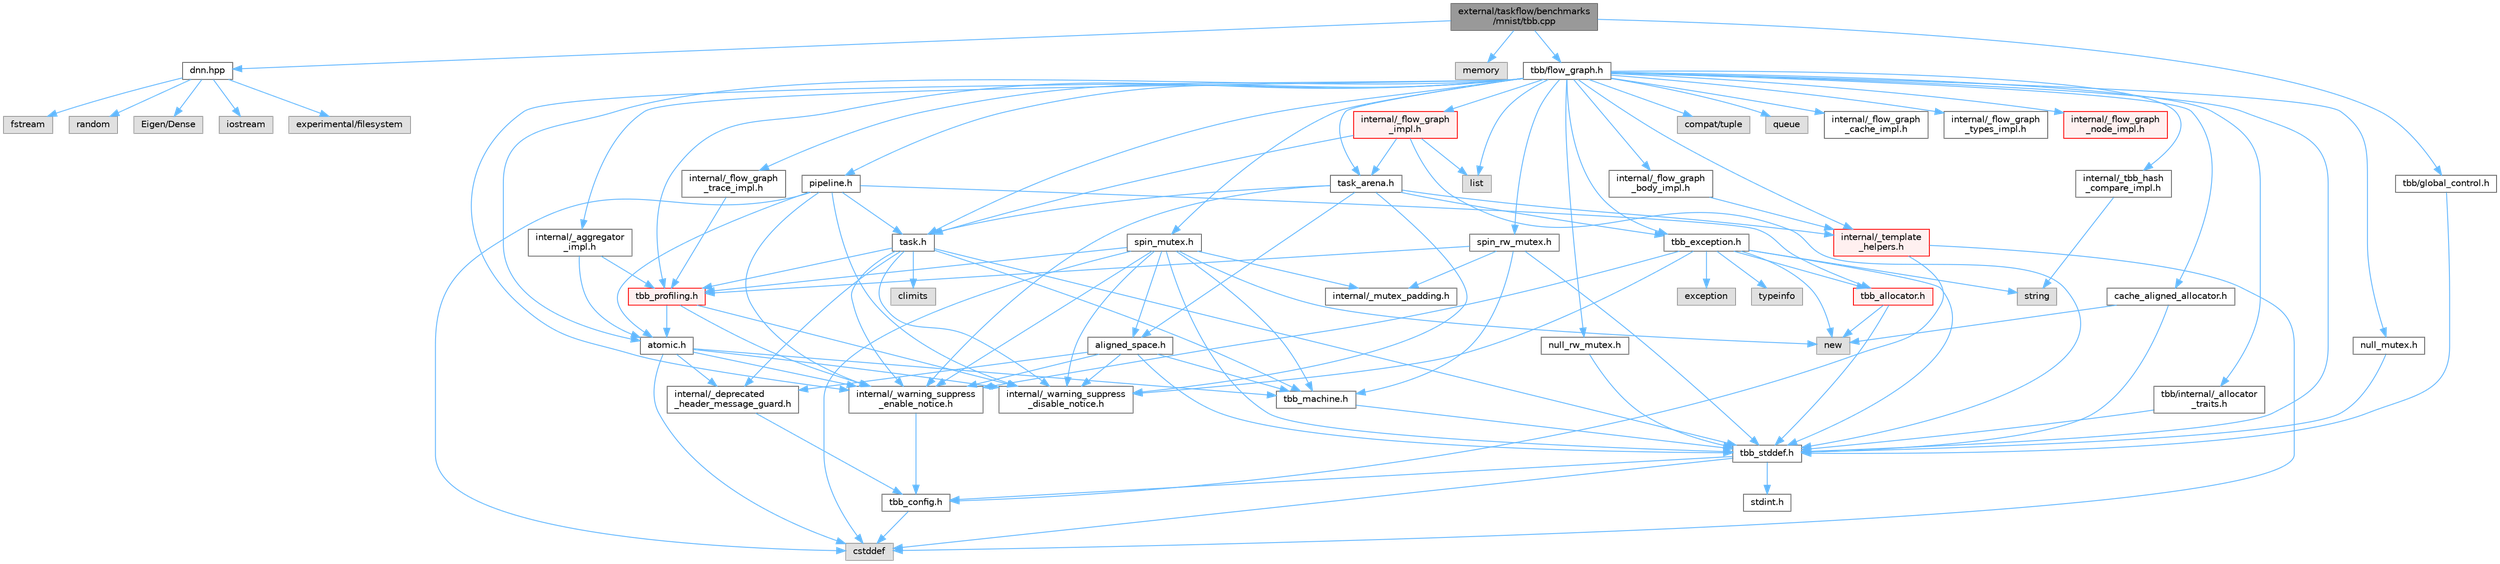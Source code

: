 digraph "external/taskflow/benchmarks/mnist/tbb.cpp"
{
 // LATEX_PDF_SIZE
  bgcolor="transparent";
  edge [fontname=Helvetica,fontsize=10,labelfontname=Helvetica,labelfontsize=10];
  node [fontname=Helvetica,fontsize=10,shape=box,height=0.2,width=0.4];
  Node1 [id="Node000001",label="external/taskflow/benchmarks\l/mnist/tbb.cpp",height=0.2,width=0.4,color="gray40", fillcolor="grey60", style="filled", fontcolor="black",tooltip=" "];
  Node1 -> Node2 [id="edge1_Node000001_Node000002",color="steelblue1",style="solid",tooltip=" "];
  Node2 [id="Node000002",label="dnn.hpp",height=0.2,width=0.4,color="grey40", fillcolor="white", style="filled",URL="$dnn_8hpp.html",tooltip=" "];
  Node2 -> Node3 [id="edge2_Node000002_Node000003",color="steelblue1",style="solid",tooltip=" "];
  Node3 [id="Node000003",label="iostream",height=0.2,width=0.4,color="grey60", fillcolor="#E0E0E0", style="filled",tooltip=" "];
  Node2 -> Node4 [id="edge3_Node000002_Node000004",color="steelblue1",style="solid",tooltip=" "];
  Node4 [id="Node000004",label="experimental/filesystem",height=0.2,width=0.4,color="grey60", fillcolor="#E0E0E0", style="filled",tooltip=" "];
  Node2 -> Node5 [id="edge4_Node000002_Node000005",color="steelblue1",style="solid",tooltip=" "];
  Node5 [id="Node000005",label="fstream",height=0.2,width=0.4,color="grey60", fillcolor="#E0E0E0", style="filled",tooltip=" "];
  Node2 -> Node6 [id="edge5_Node000002_Node000006",color="steelblue1",style="solid",tooltip=" "];
  Node6 [id="Node000006",label="random",height=0.2,width=0.4,color="grey60", fillcolor="#E0E0E0", style="filled",tooltip=" "];
  Node2 -> Node7 [id="edge6_Node000002_Node000007",color="steelblue1",style="solid",tooltip=" "];
  Node7 [id="Node000007",label="Eigen/Dense",height=0.2,width=0.4,color="grey60", fillcolor="#E0E0E0", style="filled",tooltip=" "];
  Node1 -> Node8 [id="edge7_Node000001_Node000008",color="steelblue1",style="solid",tooltip=" "];
  Node8 [id="Node000008",label="memory",height=0.2,width=0.4,color="grey60", fillcolor="#E0E0E0", style="filled",tooltip=" "];
  Node1 -> Node9 [id="edge8_Node000001_Node000009",color="steelblue1",style="solid",tooltip=" "];
  Node9 [id="Node000009",label="tbb/global_control.h",height=0.2,width=0.4,color="grey40", fillcolor="white", style="filled",URL="$global__control_8h.html",tooltip=" "];
  Node9 -> Node10 [id="edge9_Node000009_Node000010",color="steelblue1",style="solid",tooltip=" "];
  Node10 [id="Node000010",label="tbb_stddef.h",height=0.2,width=0.4,color="grey40", fillcolor="white", style="filled",URL="$tbb__stddef_8h.html",tooltip=" "];
  Node10 -> Node11 [id="edge10_Node000010_Node000011",color="steelblue1",style="solid",tooltip=" "];
  Node11 [id="Node000011",label="tbb_config.h",height=0.2,width=0.4,color="grey40", fillcolor="white", style="filled",URL="$tbb__config_8h.html",tooltip=" "];
  Node11 -> Node12 [id="edge11_Node000011_Node000012",color="steelblue1",style="solid",tooltip=" "];
  Node12 [id="Node000012",label="cstddef",height=0.2,width=0.4,color="grey60", fillcolor="#E0E0E0", style="filled",tooltip=" "];
  Node10 -> Node12 [id="edge12_Node000010_Node000012",color="steelblue1",style="solid",tooltip=" "];
  Node10 -> Node13 [id="edge13_Node000010_Node000013",color="steelblue1",style="solid",tooltip=" "];
  Node13 [id="Node000013",label="stdint.h",height=0.2,width=0.4,color="grey40", fillcolor="white", style="filled",URL="$stdint_8h.html",tooltip=" "];
  Node1 -> Node14 [id="edge14_Node000001_Node000014",color="steelblue1",style="solid",tooltip=" "];
  Node14 [id="Node000014",label="tbb/flow_graph.h",height=0.2,width=0.4,color="grey40", fillcolor="white", style="filled",URL="$flow__graph_8h.html",tooltip="The graph related classes and functions"];
  Node14 -> Node15 [id="edge15_Node000014_Node000015",color="steelblue1",style="solid",tooltip=" "];
  Node15 [id="Node000015",label="internal/_warning_suppress\l_enable_notice.h",height=0.2,width=0.4,color="grey40", fillcolor="white", style="filled",URL="$__warning__suppress__enable__notice_8h.html",tooltip=" "];
  Node15 -> Node11 [id="edge16_Node000015_Node000011",color="steelblue1",style="solid",tooltip=" "];
  Node14 -> Node10 [id="edge17_Node000014_Node000010",color="steelblue1",style="solid",tooltip=" "];
  Node14 -> Node16 [id="edge18_Node000014_Node000016",color="steelblue1",style="solid",tooltip=" "];
  Node16 [id="Node000016",label="atomic.h",height=0.2,width=0.4,color="grey40", fillcolor="white", style="filled",URL="$external_2taskflow_23rd-party_2tbb_2include_2tbb_2atomic_8h.html",tooltip=" "];
  Node16 -> Node17 [id="edge19_Node000016_Node000017",color="steelblue1",style="solid",tooltip=" "];
  Node17 [id="Node000017",label="internal/_deprecated\l_header_message_guard.h",height=0.2,width=0.4,color="grey40", fillcolor="white", style="filled",URL="$__deprecated__header__message__guard_8h.html",tooltip=" "];
  Node17 -> Node11 [id="edge20_Node000017_Node000011",color="steelblue1",style="solid",tooltip=" "];
  Node16 -> Node15 [id="edge21_Node000016_Node000015",color="steelblue1",style="solid",tooltip=" "];
  Node16 -> Node12 [id="edge22_Node000016_Node000012",color="steelblue1",style="solid",tooltip=" "];
  Node16 -> Node18 [id="edge23_Node000016_Node000018",color="steelblue1",style="solid",tooltip=" "];
  Node18 [id="Node000018",label="tbb_machine.h",height=0.2,width=0.4,color="grey40", fillcolor="white", style="filled",URL="$tbb__machine_8h.html",tooltip=" "];
  Node18 -> Node10 [id="edge24_Node000018_Node000010",color="steelblue1",style="solid",tooltip=" "];
  Node16 -> Node19 [id="edge25_Node000016_Node000019",color="steelblue1",style="solid",tooltip=" "];
  Node19 [id="Node000019",label="internal/_warning_suppress\l_disable_notice.h",height=0.2,width=0.4,color="grey40", fillcolor="white", style="filled",URL="$__warning__suppress__disable__notice_8h.html",tooltip=" "];
  Node14 -> Node20 [id="edge26_Node000014_Node000020",color="steelblue1",style="solid",tooltip=" "];
  Node20 [id="Node000020",label="spin_mutex.h",height=0.2,width=0.4,color="grey40", fillcolor="white", style="filled",URL="$external_2taskflow_23rd-party_2tbb_2include_2tbb_2spin__mutex_8h.html",tooltip=" "];
  Node20 -> Node15 [id="edge27_Node000020_Node000015",color="steelblue1",style="solid",tooltip=" "];
  Node20 -> Node12 [id="edge28_Node000020_Node000012",color="steelblue1",style="solid",tooltip=" "];
  Node20 -> Node21 [id="edge29_Node000020_Node000021",color="steelblue1",style="solid",tooltip=" "];
  Node21 [id="Node000021",label="new",height=0.2,width=0.4,color="grey60", fillcolor="#E0E0E0", style="filled",tooltip=" "];
  Node20 -> Node22 [id="edge30_Node000020_Node000022",color="steelblue1",style="solid",tooltip=" "];
  Node22 [id="Node000022",label="aligned_space.h",height=0.2,width=0.4,color="grey40", fillcolor="white", style="filled",URL="$aligned__space_8h.html",tooltip=" "];
  Node22 -> Node17 [id="edge31_Node000022_Node000017",color="steelblue1",style="solid",tooltip=" "];
  Node22 -> Node15 [id="edge32_Node000022_Node000015",color="steelblue1",style="solid",tooltip=" "];
  Node22 -> Node10 [id="edge33_Node000022_Node000010",color="steelblue1",style="solid",tooltip=" "];
  Node22 -> Node18 [id="edge34_Node000022_Node000018",color="steelblue1",style="solid",tooltip=" "];
  Node22 -> Node19 [id="edge35_Node000022_Node000019",color="steelblue1",style="solid",tooltip=" "];
  Node20 -> Node10 [id="edge36_Node000020_Node000010",color="steelblue1",style="solid",tooltip=" "];
  Node20 -> Node18 [id="edge37_Node000020_Node000018",color="steelblue1",style="solid",tooltip=" "];
  Node20 -> Node23 [id="edge38_Node000020_Node000023",color="steelblue1",style="solid",tooltip=" "];
  Node23 [id="Node000023",label="tbb_profiling.h",height=0.2,width=0.4,color="red", fillcolor="#FFF0F0", style="filled",URL="$tbb__profiling_8h.html",tooltip=" "];
  Node23 -> Node15 [id="edge39_Node000023_Node000015",color="steelblue1",style="solid",tooltip=" "];
  Node23 -> Node16 [id="edge40_Node000023_Node000016",color="steelblue1",style="solid",tooltip=" "];
  Node23 -> Node19 [id="edge41_Node000023_Node000019",color="steelblue1",style="solid",tooltip=" "];
  Node20 -> Node25 [id="edge42_Node000020_Node000025",color="steelblue1",style="solid",tooltip=" "];
  Node25 [id="Node000025",label="internal/_mutex_padding.h",height=0.2,width=0.4,color="grey40", fillcolor="white", style="filled",URL="$__mutex__padding_8h.html",tooltip=" "];
  Node20 -> Node19 [id="edge43_Node000020_Node000019",color="steelblue1",style="solid",tooltip=" "];
  Node14 -> Node26 [id="edge44_Node000014_Node000026",color="steelblue1",style="solid",tooltip=" "];
  Node26 [id="Node000026",label="null_mutex.h",height=0.2,width=0.4,color="grey40", fillcolor="white", style="filled",URL="$external_2taskflow_23rd-party_2tbb_2include_2tbb_2null__mutex_8h.html",tooltip=" "];
  Node26 -> Node10 [id="edge45_Node000026_Node000010",color="steelblue1",style="solid",tooltip=" "];
  Node14 -> Node27 [id="edge46_Node000014_Node000027",color="steelblue1",style="solid",tooltip=" "];
  Node27 [id="Node000027",label="spin_rw_mutex.h",height=0.2,width=0.4,color="grey40", fillcolor="white", style="filled",URL="$spin__rw__mutex_8h.html",tooltip=" "];
  Node27 -> Node10 [id="edge47_Node000027_Node000010",color="steelblue1",style="solid",tooltip=" "];
  Node27 -> Node18 [id="edge48_Node000027_Node000018",color="steelblue1",style="solid",tooltip=" "];
  Node27 -> Node23 [id="edge49_Node000027_Node000023",color="steelblue1",style="solid",tooltip=" "];
  Node27 -> Node25 [id="edge50_Node000027_Node000025",color="steelblue1",style="solid",tooltip=" "];
  Node14 -> Node28 [id="edge51_Node000014_Node000028",color="steelblue1",style="solid",tooltip=" "];
  Node28 [id="Node000028",label="null_rw_mutex.h",height=0.2,width=0.4,color="grey40", fillcolor="white", style="filled",URL="$null__rw__mutex_8h.html",tooltip=" "];
  Node28 -> Node10 [id="edge52_Node000028_Node000010",color="steelblue1",style="solid",tooltip=" "];
  Node14 -> Node29 [id="edge53_Node000014_Node000029",color="steelblue1",style="solid",tooltip=" "];
  Node29 [id="Node000029",label="task.h",height=0.2,width=0.4,color="grey40", fillcolor="white", style="filled",URL="$task_8h.html",tooltip=" "];
  Node29 -> Node17 [id="edge54_Node000029_Node000017",color="steelblue1",style="solid",tooltip=" "];
  Node29 -> Node15 [id="edge55_Node000029_Node000015",color="steelblue1",style="solid",tooltip=" "];
  Node29 -> Node10 [id="edge56_Node000029_Node000010",color="steelblue1",style="solid",tooltip=" "];
  Node29 -> Node18 [id="edge57_Node000029_Node000018",color="steelblue1",style="solid",tooltip=" "];
  Node29 -> Node23 [id="edge58_Node000029_Node000023",color="steelblue1",style="solid",tooltip=" "];
  Node29 -> Node30 [id="edge59_Node000029_Node000030",color="steelblue1",style="solid",tooltip=" "];
  Node30 [id="Node000030",label="climits",height=0.2,width=0.4,color="grey60", fillcolor="#E0E0E0", style="filled",tooltip=" "];
  Node29 -> Node19 [id="edge60_Node000029_Node000019",color="steelblue1",style="solid",tooltip=" "];
  Node14 -> Node31 [id="edge61_Node000014_Node000031",color="steelblue1",style="solid",tooltip=" "];
  Node31 [id="Node000031",label="cache_aligned_allocator.h",height=0.2,width=0.4,color="grey40", fillcolor="white", style="filled",URL="$cache__aligned__allocator_8h.html",tooltip=" "];
  Node31 -> Node21 [id="edge62_Node000031_Node000021",color="steelblue1",style="solid",tooltip=" "];
  Node31 -> Node10 [id="edge63_Node000031_Node000010",color="steelblue1",style="solid",tooltip=" "];
  Node14 -> Node32 [id="edge64_Node000014_Node000032",color="steelblue1",style="solid",tooltip=" "];
  Node32 [id="Node000032",label="tbb_exception.h",height=0.2,width=0.4,color="grey40", fillcolor="white", style="filled",URL="$tbb__exception_8h.html",tooltip=" "];
  Node32 -> Node15 [id="edge65_Node000032_Node000015",color="steelblue1",style="solid",tooltip=" "];
  Node32 -> Node10 [id="edge66_Node000032_Node000010",color="steelblue1",style="solid",tooltip=" "];
  Node32 -> Node33 [id="edge67_Node000032_Node000033",color="steelblue1",style="solid",tooltip=" "];
  Node33 [id="Node000033",label="exception",height=0.2,width=0.4,color="grey60", fillcolor="#E0E0E0", style="filled",tooltip=" "];
  Node32 -> Node21 [id="edge68_Node000032_Node000021",color="steelblue1",style="solid",tooltip=" "];
  Node32 -> Node34 [id="edge69_Node000032_Node000034",color="steelblue1",style="solid",tooltip=" "];
  Node34 [id="Node000034",label="string",height=0.2,width=0.4,color="grey60", fillcolor="#E0E0E0", style="filled",tooltip=" "];
  Node32 -> Node35 [id="edge70_Node000032_Node000035",color="steelblue1",style="solid",tooltip=" "];
  Node35 [id="Node000035",label="tbb_allocator.h",height=0.2,width=0.4,color="red", fillcolor="#FFF0F0", style="filled",URL="$tbb__allocator_8h.html",tooltip=" "];
  Node35 -> Node10 [id="edge71_Node000035_Node000010",color="steelblue1",style="solid",tooltip=" "];
  Node35 -> Node21 [id="edge72_Node000035_Node000021",color="steelblue1",style="solid",tooltip=" "];
  Node32 -> Node37 [id="edge73_Node000032_Node000037",color="steelblue1",style="solid",tooltip=" "];
  Node37 [id="Node000037",label="typeinfo",height=0.2,width=0.4,color="grey60", fillcolor="#E0E0E0", style="filled",tooltip=" "];
  Node32 -> Node19 [id="edge74_Node000032_Node000019",color="steelblue1",style="solid",tooltip=" "];
  Node14 -> Node38 [id="edge75_Node000014_Node000038",color="steelblue1",style="solid",tooltip=" "];
  Node38 [id="Node000038",label="pipeline.h",height=0.2,width=0.4,color="grey40", fillcolor="white", style="filled",URL="$pipeline_8h.html",tooltip=" "];
  Node38 -> Node15 [id="edge76_Node000038_Node000015",color="steelblue1",style="solid",tooltip=" "];
  Node38 -> Node16 [id="edge77_Node000038_Node000016",color="steelblue1",style="solid",tooltip=" "];
  Node38 -> Node29 [id="edge78_Node000038_Node000029",color="steelblue1",style="solid",tooltip=" "];
  Node38 -> Node35 [id="edge79_Node000038_Node000035",color="steelblue1",style="solid",tooltip=" "];
  Node38 -> Node12 [id="edge80_Node000038_Node000012",color="steelblue1",style="solid",tooltip=" "];
  Node38 -> Node19 [id="edge81_Node000038_Node000019",color="steelblue1",style="solid",tooltip=" "];
  Node14 -> Node39 [id="edge82_Node000014_Node000039",color="steelblue1",style="solid",tooltip=" "];
  Node39 [id="Node000039",label="internal/_template\l_helpers.h",height=0.2,width=0.4,color="red", fillcolor="#FFF0F0", style="filled",URL="$__template__helpers_8h.html",tooltip=" "];
  Node39 -> Node12 [id="edge83_Node000039_Node000012",color="steelblue1",style="solid",tooltip=" "];
  Node39 -> Node11 [id="edge84_Node000039_Node000011",color="steelblue1",style="solid",tooltip=" "];
  Node14 -> Node41 [id="edge85_Node000014_Node000041",color="steelblue1",style="solid",tooltip=" "];
  Node41 [id="Node000041",label="internal/_aggregator\l_impl.h",height=0.2,width=0.4,color="grey40", fillcolor="white", style="filled",URL="$__aggregator__impl_8h.html",tooltip=" "];
  Node41 -> Node16 [id="edge86_Node000041_Node000016",color="steelblue1",style="solid",tooltip=" "];
  Node41 -> Node23 [id="edge87_Node000041_Node000023",color="steelblue1",style="solid",tooltip=" "];
  Node14 -> Node42 [id="edge88_Node000014_Node000042",color="steelblue1",style="solid",tooltip=" "];
  Node42 [id="Node000042",label="tbb/internal/_allocator\l_traits.h",height=0.2,width=0.4,color="grey40", fillcolor="white", style="filled",URL="$__allocator__traits_8h.html",tooltip=" "];
  Node42 -> Node10 [id="edge89_Node000042_Node000010",color="steelblue1",style="solid",tooltip=" "];
  Node14 -> Node23 [id="edge90_Node000014_Node000023",color="steelblue1",style="solid",tooltip=" "];
  Node14 -> Node43 [id="edge91_Node000014_Node000043",color="steelblue1",style="solid",tooltip=" "];
  Node43 [id="Node000043",label="task_arena.h",height=0.2,width=0.4,color="grey40", fillcolor="white", style="filled",URL="$task__arena_8h.html",tooltip=" "];
  Node43 -> Node15 [id="edge92_Node000043_Node000015",color="steelblue1",style="solid",tooltip=" "];
  Node43 -> Node29 [id="edge93_Node000043_Node000029",color="steelblue1",style="solid",tooltip=" "];
  Node43 -> Node32 [id="edge94_Node000043_Node000032",color="steelblue1",style="solid",tooltip=" "];
  Node43 -> Node39 [id="edge95_Node000043_Node000039",color="steelblue1",style="solid",tooltip=" "];
  Node43 -> Node22 [id="edge96_Node000043_Node000022",color="steelblue1",style="solid",tooltip=" "];
  Node43 -> Node19 [id="edge97_Node000043_Node000019",color="steelblue1",style="solid",tooltip=" "];
  Node14 -> Node44 [id="edge98_Node000014_Node000044",color="steelblue1",style="solid",tooltip=" "];
  Node44 [id="Node000044",label="compat/tuple",height=0.2,width=0.4,color="grey60", fillcolor="#E0E0E0", style="filled",tooltip=" "];
  Node14 -> Node45 [id="edge99_Node000014_Node000045",color="steelblue1",style="solid",tooltip=" "];
  Node45 [id="Node000045",label="list",height=0.2,width=0.4,color="grey60", fillcolor="#E0E0E0", style="filled",tooltip=" "];
  Node14 -> Node46 [id="edge100_Node000014_Node000046",color="steelblue1",style="solid",tooltip=" "];
  Node46 [id="Node000046",label="queue",height=0.2,width=0.4,color="grey60", fillcolor="#E0E0E0", style="filled",tooltip=" "];
  Node14 -> Node47 [id="edge101_Node000014_Node000047",color="steelblue1",style="solid",tooltip=" "];
  Node47 [id="Node000047",label="internal/_flow_graph\l_impl.h",height=0.2,width=0.4,color="red", fillcolor="#FFF0F0", style="filled",URL="$__flow__graph__impl_8h.html",tooltip=" "];
  Node47 -> Node10 [id="edge102_Node000047_Node000010",color="steelblue1",style="solid",tooltip=" "];
  Node47 -> Node29 [id="edge103_Node000047_Node000029",color="steelblue1",style="solid",tooltip=" "];
  Node47 -> Node43 [id="edge104_Node000047_Node000043",color="steelblue1",style="solid",tooltip=" "];
  Node47 -> Node45 [id="edge105_Node000047_Node000045",color="steelblue1",style="solid",tooltip=" "];
  Node14 -> Node49 [id="edge106_Node000014_Node000049",color="steelblue1",style="solid",tooltip=" "];
  Node49 [id="Node000049",label="internal/_flow_graph\l_trace_impl.h",height=0.2,width=0.4,color="grey40", fillcolor="white", style="filled",URL="$__flow__graph__trace__impl_8h.html",tooltip=" "];
  Node49 -> Node23 [id="edge107_Node000049_Node000023",color="steelblue1",style="solid",tooltip=" "];
  Node14 -> Node50 [id="edge108_Node000014_Node000050",color="steelblue1",style="solid",tooltip=" "];
  Node50 [id="Node000050",label="internal/_tbb_hash\l_compare_impl.h",height=0.2,width=0.4,color="grey40", fillcolor="white", style="filled",URL="$__tbb__hash__compare__impl_8h.html",tooltip=" "];
  Node50 -> Node34 [id="edge109_Node000050_Node000034",color="steelblue1",style="solid",tooltip=" "];
  Node14 -> Node51 [id="edge110_Node000014_Node000051",color="steelblue1",style="solid",tooltip=" "];
  Node51 [id="Node000051",label="internal/_flow_graph\l_body_impl.h",height=0.2,width=0.4,color="grey40", fillcolor="white", style="filled",URL="$__flow__graph__body__impl_8h.html",tooltip=" "];
  Node51 -> Node39 [id="edge111_Node000051_Node000039",color="steelblue1",style="solid",tooltip=" "];
  Node14 -> Node52 [id="edge112_Node000014_Node000052",color="steelblue1",style="solid",tooltip=" "];
  Node52 [id="Node000052",label="internal/_flow_graph\l_cache_impl.h",height=0.2,width=0.4,color="grey40", fillcolor="white", style="filled",URL="$__flow__graph__cache__impl_8h.html",tooltip=" "];
  Node14 -> Node53 [id="edge113_Node000014_Node000053",color="steelblue1",style="solid",tooltip=" "];
  Node53 [id="Node000053",label="internal/_flow_graph\l_types_impl.h",height=0.2,width=0.4,color="grey40", fillcolor="white", style="filled",URL="$__flow__graph__types__impl_8h.html",tooltip=" "];
  Node14 -> Node54 [id="edge114_Node000014_Node000054",color="steelblue1",style="solid",tooltip=" "];
  Node54 [id="Node000054",label="internal/_flow_graph\l_node_impl.h",height=0.2,width=0.4,color="red", fillcolor="#FFF0F0", style="filled",URL="$__flow__graph__node__impl_8h.html",tooltip=" "];
}
